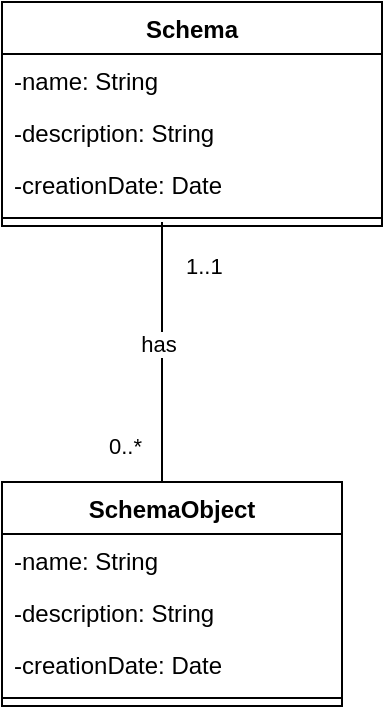 <mxfile version="26.0.16">
  <diagram name="Page-1" id="F7TAFjMO90HufggsxTh6">
    <mxGraphModel dx="1341" dy="630" grid="1" gridSize="10" guides="1" tooltips="1" connect="1" arrows="1" fold="1" page="1" pageScale="1" pageWidth="1200" pageHeight="1600" math="0" shadow="0">
      <root>
        <mxCell id="0" />
        <mxCell id="1" parent="0" />
        <mxCell id="lZl3l_yecDzXOLW3B6Ro-1" value="Schema" style="swimlane;fontStyle=1;align=center;verticalAlign=top;childLayout=stackLayout;horizontal=1;startSize=26;horizontalStack=0;resizeParent=1;resizeParentMax=0;resizeLast=0;collapsible=1;marginBottom=0;whiteSpace=wrap;html=1;" parent="1" vertex="1">
          <mxGeometry x="480" y="80" width="190" height="112" as="geometry" />
        </mxCell>
        <mxCell id="lZl3l_yecDzXOLW3B6Ro-2" value="-name: String" style="text;strokeColor=none;fillColor=none;align=left;verticalAlign=top;spacingLeft=4;spacingRight=4;overflow=hidden;rotatable=0;points=[[0,0.5],[1,0.5]];portConstraint=eastwest;whiteSpace=wrap;html=1;" parent="lZl3l_yecDzXOLW3B6Ro-1" vertex="1">
          <mxGeometry y="26" width="190" height="26" as="geometry" />
        </mxCell>
        <mxCell id="lZl3l_yecDzXOLW3B6Ro-14" value="-description: String" style="text;strokeColor=none;fillColor=none;align=left;verticalAlign=top;spacingLeft=4;spacingRight=4;overflow=hidden;rotatable=0;points=[[0,0.5],[1,0.5]];portConstraint=eastwest;whiteSpace=wrap;html=1;" parent="lZl3l_yecDzXOLW3B6Ro-1" vertex="1">
          <mxGeometry y="52" width="190" height="26" as="geometry" />
        </mxCell>
        <mxCell id="lZl3l_yecDzXOLW3B6Ro-15" value="-creationDate: Date" style="text;strokeColor=none;fillColor=none;align=left;verticalAlign=top;spacingLeft=4;spacingRight=4;overflow=hidden;rotatable=0;points=[[0,0.5],[1,0.5]];portConstraint=eastwest;whiteSpace=wrap;html=1;" parent="lZl3l_yecDzXOLW3B6Ro-1" vertex="1">
          <mxGeometry y="78" width="190" height="26" as="geometry" />
        </mxCell>
        <mxCell id="lZl3l_yecDzXOLW3B6Ro-3" value="" style="line;strokeWidth=1;fillColor=none;align=left;verticalAlign=middle;spacingTop=-1;spacingLeft=3;spacingRight=3;rotatable=0;labelPosition=right;points=[];portConstraint=eastwest;strokeColor=inherit;" parent="lZl3l_yecDzXOLW3B6Ro-1" vertex="1">
          <mxGeometry y="104" width="190" height="8" as="geometry" />
        </mxCell>
        <mxCell id="lZl3l_yecDzXOLW3B6Ro-5" value="SchemaObject" style="swimlane;fontStyle=1;align=center;verticalAlign=top;childLayout=stackLayout;horizontal=1;startSize=26;horizontalStack=0;resizeParent=1;resizeParentMax=0;resizeLast=0;collapsible=1;marginBottom=0;whiteSpace=wrap;html=1;" parent="1" vertex="1">
          <mxGeometry x="480" y="320" width="170" height="112" as="geometry" />
        </mxCell>
        <mxCell id="lZl3l_yecDzXOLW3B6Ro-6" value="-name: String" style="text;strokeColor=none;fillColor=none;align=left;verticalAlign=top;spacingLeft=4;spacingRight=4;overflow=hidden;rotatable=0;points=[[0,0.5],[1,0.5]];portConstraint=eastwest;whiteSpace=wrap;html=1;" parent="lZl3l_yecDzXOLW3B6Ro-5" vertex="1">
          <mxGeometry y="26" width="170" height="26" as="geometry" />
        </mxCell>
        <mxCell id="lZl3l_yecDzXOLW3B6Ro-16" value="-description: String" style="text;strokeColor=none;fillColor=none;align=left;verticalAlign=top;spacingLeft=4;spacingRight=4;overflow=hidden;rotatable=0;points=[[0,0.5],[1,0.5]];portConstraint=eastwest;whiteSpace=wrap;html=1;" parent="lZl3l_yecDzXOLW3B6Ro-5" vertex="1">
          <mxGeometry y="52" width="170" height="26" as="geometry" />
        </mxCell>
        <mxCell id="lZl3l_yecDzXOLW3B6Ro-17" value="-creationDate: Date" style="text;strokeColor=none;fillColor=none;align=left;verticalAlign=top;spacingLeft=4;spacingRight=4;overflow=hidden;rotatable=0;points=[[0,0.5],[1,0.5]];portConstraint=eastwest;whiteSpace=wrap;html=1;" parent="lZl3l_yecDzXOLW3B6Ro-5" vertex="1">
          <mxGeometry y="78" width="170" height="26" as="geometry" />
        </mxCell>
        <mxCell id="lZl3l_yecDzXOLW3B6Ro-7" value="" style="line;strokeWidth=1;fillColor=none;align=left;verticalAlign=middle;spacingTop=-1;spacingLeft=3;spacingRight=3;rotatable=0;labelPosition=right;points=[];portConstraint=eastwest;strokeColor=inherit;" parent="lZl3l_yecDzXOLW3B6Ro-5" vertex="1">
          <mxGeometry y="104" width="170" height="8" as="geometry" />
        </mxCell>
        <mxCell id="lZl3l_yecDzXOLW3B6Ro-18" value="" style="endArrow=none;html=1;edgeStyle=orthogonalEdgeStyle;rounded=0;" parent="1" edge="1">
          <mxGeometry relative="1" as="geometry">
            <mxPoint x="560" y="190" as="sourcePoint" />
            <mxPoint x="560" y="320" as="targetPoint" />
          </mxGeometry>
        </mxCell>
        <mxCell id="lZl3l_yecDzXOLW3B6Ro-19" value="1..1" style="edgeLabel;resizable=0;html=1;align=left;verticalAlign=bottom;" parent="lZl3l_yecDzXOLW3B6Ro-18" connectable="0" vertex="1">
          <mxGeometry x="-1" relative="1" as="geometry">
            <mxPoint x="10" y="30" as="offset" />
          </mxGeometry>
        </mxCell>
        <mxCell id="lZl3l_yecDzXOLW3B6Ro-20" value="0..*" style="edgeLabel;resizable=0;html=1;align=right;verticalAlign=bottom;" parent="lZl3l_yecDzXOLW3B6Ro-18" connectable="0" vertex="1">
          <mxGeometry x="1" relative="1" as="geometry">
            <mxPoint x="-10" y="-10" as="offset" />
          </mxGeometry>
        </mxCell>
        <mxCell id="LpELKa1h8XyhzpjD6tAx-1" value="has" style="edgeLabel;html=1;align=center;verticalAlign=middle;resizable=0;points=[];" vertex="1" connectable="0" parent="lZl3l_yecDzXOLW3B6Ro-18">
          <mxGeometry x="-0.061" y="-2" relative="1" as="geometry">
            <mxPoint as="offset" />
          </mxGeometry>
        </mxCell>
      </root>
    </mxGraphModel>
  </diagram>
</mxfile>
